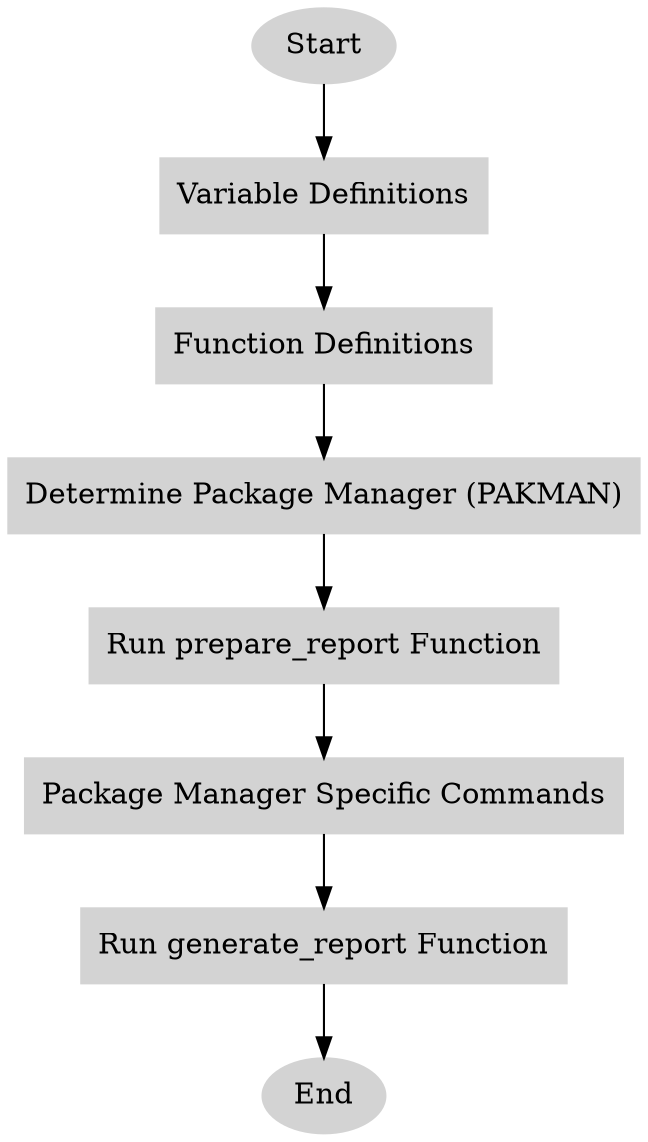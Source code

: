 
    digraph G {
        node [shape=box, style=filled, color=lightgrey];
        edge [color=black];

        start [label="Start", shape=oval];
        var_defs [label="Variable Definitions"];
        func_defs [label="Function Definitions"];
        determine_pakman [label="Determine Package Manager (PAKMAN)"];
        run_prepare_report [label="Run prepare_report Function"];
        package_cmds [label="Package Manager Specific Commands"];
        run_generate_report [label="Run generate_report Function"];
        end [label="End", shape=oval];

        start -> var_defs;
        var_defs -> func_defs;
        func_defs -> determine_pakman;
        determine_pakman -> run_prepare_report;
        run_prepare_report -> package_cmds;
        package_cmds -> run_generate_report;
        run_generate_report -> end;
    }
    